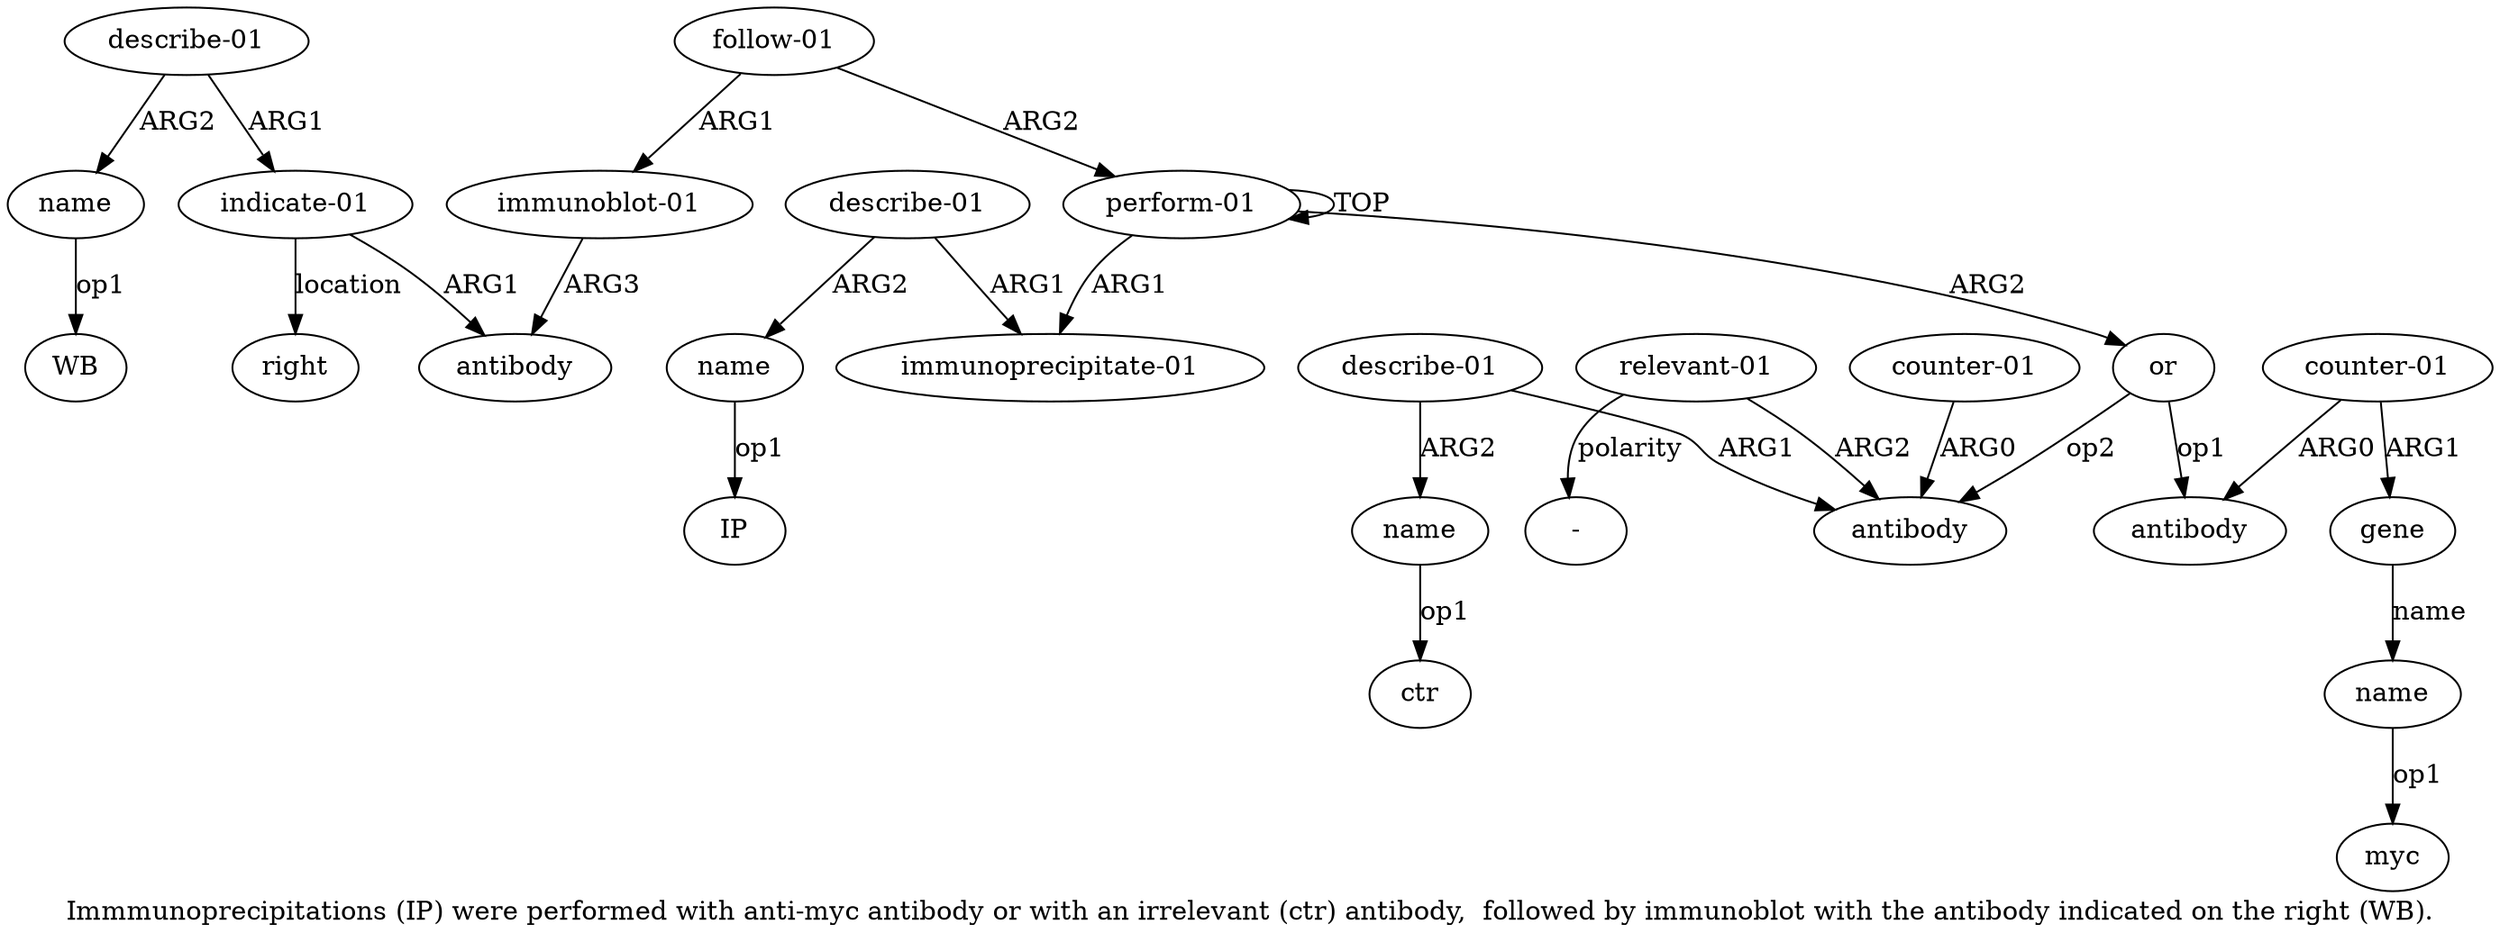 digraph  {
	graph [label="Immmunoprecipitations (IP) were performed with anti-myc antibody or with an irrelevant (ctr) antibody,  followed by immunoblot with \
the antibody indicated on the right (WB)."];
	node [label="\N"];
	a20	 [color=black,
		gold_ind=20,
		gold_label="describe-01",
		label="describe-01",
		test_ind=20,
		test_label="describe-01"];
	a21	 [color=black,
		gold_ind=21,
		gold_label=name,
		label=name,
		test_ind=21,
		test_label=name];
	a20 -> a21 [key=0,
	color=black,
	gold_label=ARG2,
	label=ARG2,
	test_label=ARG2];
a18 [color=black,
	gold_ind=18,
	gold_label="indicate-01",
	label="indicate-01",
	test_ind=18,
	test_label="indicate-01"];
a20 -> a18 [key=0,
color=black,
gold_label=ARG1,
label=ARG1,
test_label=ARG1];
"a21 WB" [color=black,
gold_ind=-1,
gold_label=WB,
label=WB,
test_ind=-1,
test_label=WB];
a21 -> "a21 WB" [key=0,
color=black,
gold_label=op1,
label=op1,
test_label=op1];
"a8 myc" [color=black,
gold_ind=-1,
gold_label=myc,
label=myc,
test_ind=-1,
test_label=myc];
"a3 IP" [color=black,
gold_ind=-1,
gold_label=IP,
label=IP,
test_ind=-1,
test_label=IP];
a15 [color=black,
gold_ind=15,
gold_label="follow-01",
label="follow-01",
test_ind=15,
test_label="follow-01"];
a16 [color=black,
gold_ind=16,
gold_label="immunoblot-01",
label="immunoblot-01",
test_ind=16,
test_label="immunoblot-01"];
a15 -> a16 [key=0,
color=black,
gold_label=ARG1,
label=ARG1,
test_label=ARG1];
a0 [color=black,
gold_ind=0,
gold_label="perform-01",
label="perform-01",
test_ind=0,
test_label="perform-01"];
a15 -> a0 [key=0,
color=black,
gold_label=ARG2,
label=ARG2,
test_label=ARG2];
a14 [color=black,
gold_ind=14,
gold_label="counter-01",
label="counter-01",
test_ind=14,
test_label="counter-01"];
a9 [color=black,
gold_ind=9,
gold_label=antibody,
label=antibody,
test_ind=9,
test_label=antibody];
a14 -> a9 [key=0,
color=black,
gold_label=ARG0,
label=ARG0,
test_label=ARG0];
a17 [color=black,
gold_ind=17,
gold_label=antibody,
label=antibody,
test_ind=17,
test_label=antibody];
a16 -> a17 [key=0,
color=black,
gold_label=ARG3,
label=ARG3,
test_label=ARG3];
a11 [color=black,
gold_ind=11,
gold_label=name,
label=name,
test_ind=11,
test_label=name];
a12 [color=black,
gold_ind=12,
gold_label=ctr,
label=ctr,
test_ind=12,
test_label=ctr];
a11 -> a12 [key=0,
color=black,
gold_label=op1,
label=op1,
test_label=op1];
a10 [color=black,
gold_ind=10,
gold_label="describe-01",
label="describe-01",
test_ind=10,
test_label="describe-01"];
a10 -> a11 [key=0,
color=black,
gold_label=ARG2,
label=ARG2,
test_label=ARG2];
a10 -> a9 [key=0,
color=black,
gold_label=ARG1,
label=ARG1,
test_label=ARG1];
a13 [color=black,
gold_ind=13,
gold_label="relevant-01",
label="relevant-01",
test_ind=13,
test_label="relevant-01"];
a13 -> a9 [key=0,
color=black,
gold_label=ARG2,
label=ARG2,
test_label=ARG2];
"a13 -" [color=black,
gold_ind=-1,
gold_label="-",
label="-",
test_ind=-1,
test_label="-"];
a13 -> "a13 -" [key=0,
color=black,
gold_label=polarity,
label=polarity,
test_label=polarity];
a19 [color=black,
gold_ind=19,
gold_label=right,
label=right,
test_ind=19,
test_label=right];
a18 -> a17 [key=0,
color=black,
gold_label=ARG1,
label=ARG1,
test_label=ARG1];
a18 -> a19 [key=0,
color=black,
gold_label=location,
label=location,
test_label=location];
a1 [color=black,
gold_ind=1,
gold_label="immunoprecipitate-01",
label="immunoprecipitate-01",
test_ind=1,
test_label="immunoprecipitate-01"];
a0 -> a1 [key=0,
color=black,
gold_label=ARG1,
label=ARG1,
test_label=ARG1];
a0 -> a0 [key=0,
color=black,
gold_label=TOP,
label=TOP,
test_label=TOP];
a4 [color=black,
gold_ind=4,
gold_label=or,
label=or,
test_ind=4,
test_label=or];
a0 -> a4 [key=0,
color=black,
gold_label=ARG2,
label=ARG2,
test_label=ARG2];
a3 [color=black,
gold_ind=3,
gold_label=name,
label=name,
test_ind=3,
test_label=name];
a3 -> "a3 IP" [key=0,
color=black,
gold_label=op1,
label=op1,
test_label=op1];
a2 [color=black,
gold_ind=2,
gold_label="describe-01",
label="describe-01",
test_ind=2,
test_label="describe-01"];
a2 -> a1 [key=0,
color=black,
gold_label=ARG1,
label=ARG1,
test_label=ARG1];
a2 -> a3 [key=0,
color=black,
gold_label=ARG2,
label=ARG2,
test_label=ARG2];
a5 [color=black,
gold_ind=5,
gold_label=antibody,
label=antibody,
test_ind=5,
test_label=antibody];
a4 -> a5 [key=0,
color=black,
gold_label=op1,
label=op1,
test_label=op1];
a4 -> a9 [key=0,
color=black,
gold_label=op2,
label=op2,
test_label=op2];
a7 [color=black,
gold_ind=7,
gold_label=gene,
label=gene,
test_ind=7,
test_label=gene];
a8 [color=black,
gold_ind=8,
gold_label=name,
label=name,
test_ind=8,
test_label=name];
a7 -> a8 [key=0,
color=black,
gold_label=name,
label=name,
test_label=name];
a6 [color=black,
gold_ind=6,
gold_label="counter-01",
label="counter-01",
test_ind=6,
test_label="counter-01"];
a6 -> a5 [key=0,
color=black,
gold_label=ARG0,
label=ARG0,
test_label=ARG0];
a6 -> a7 [key=0,
color=black,
gold_label=ARG1,
label=ARG1,
test_label=ARG1];
a8 -> "a8 myc" [key=0,
color=black,
gold_label=op1,
label=op1,
test_label=op1];
}
